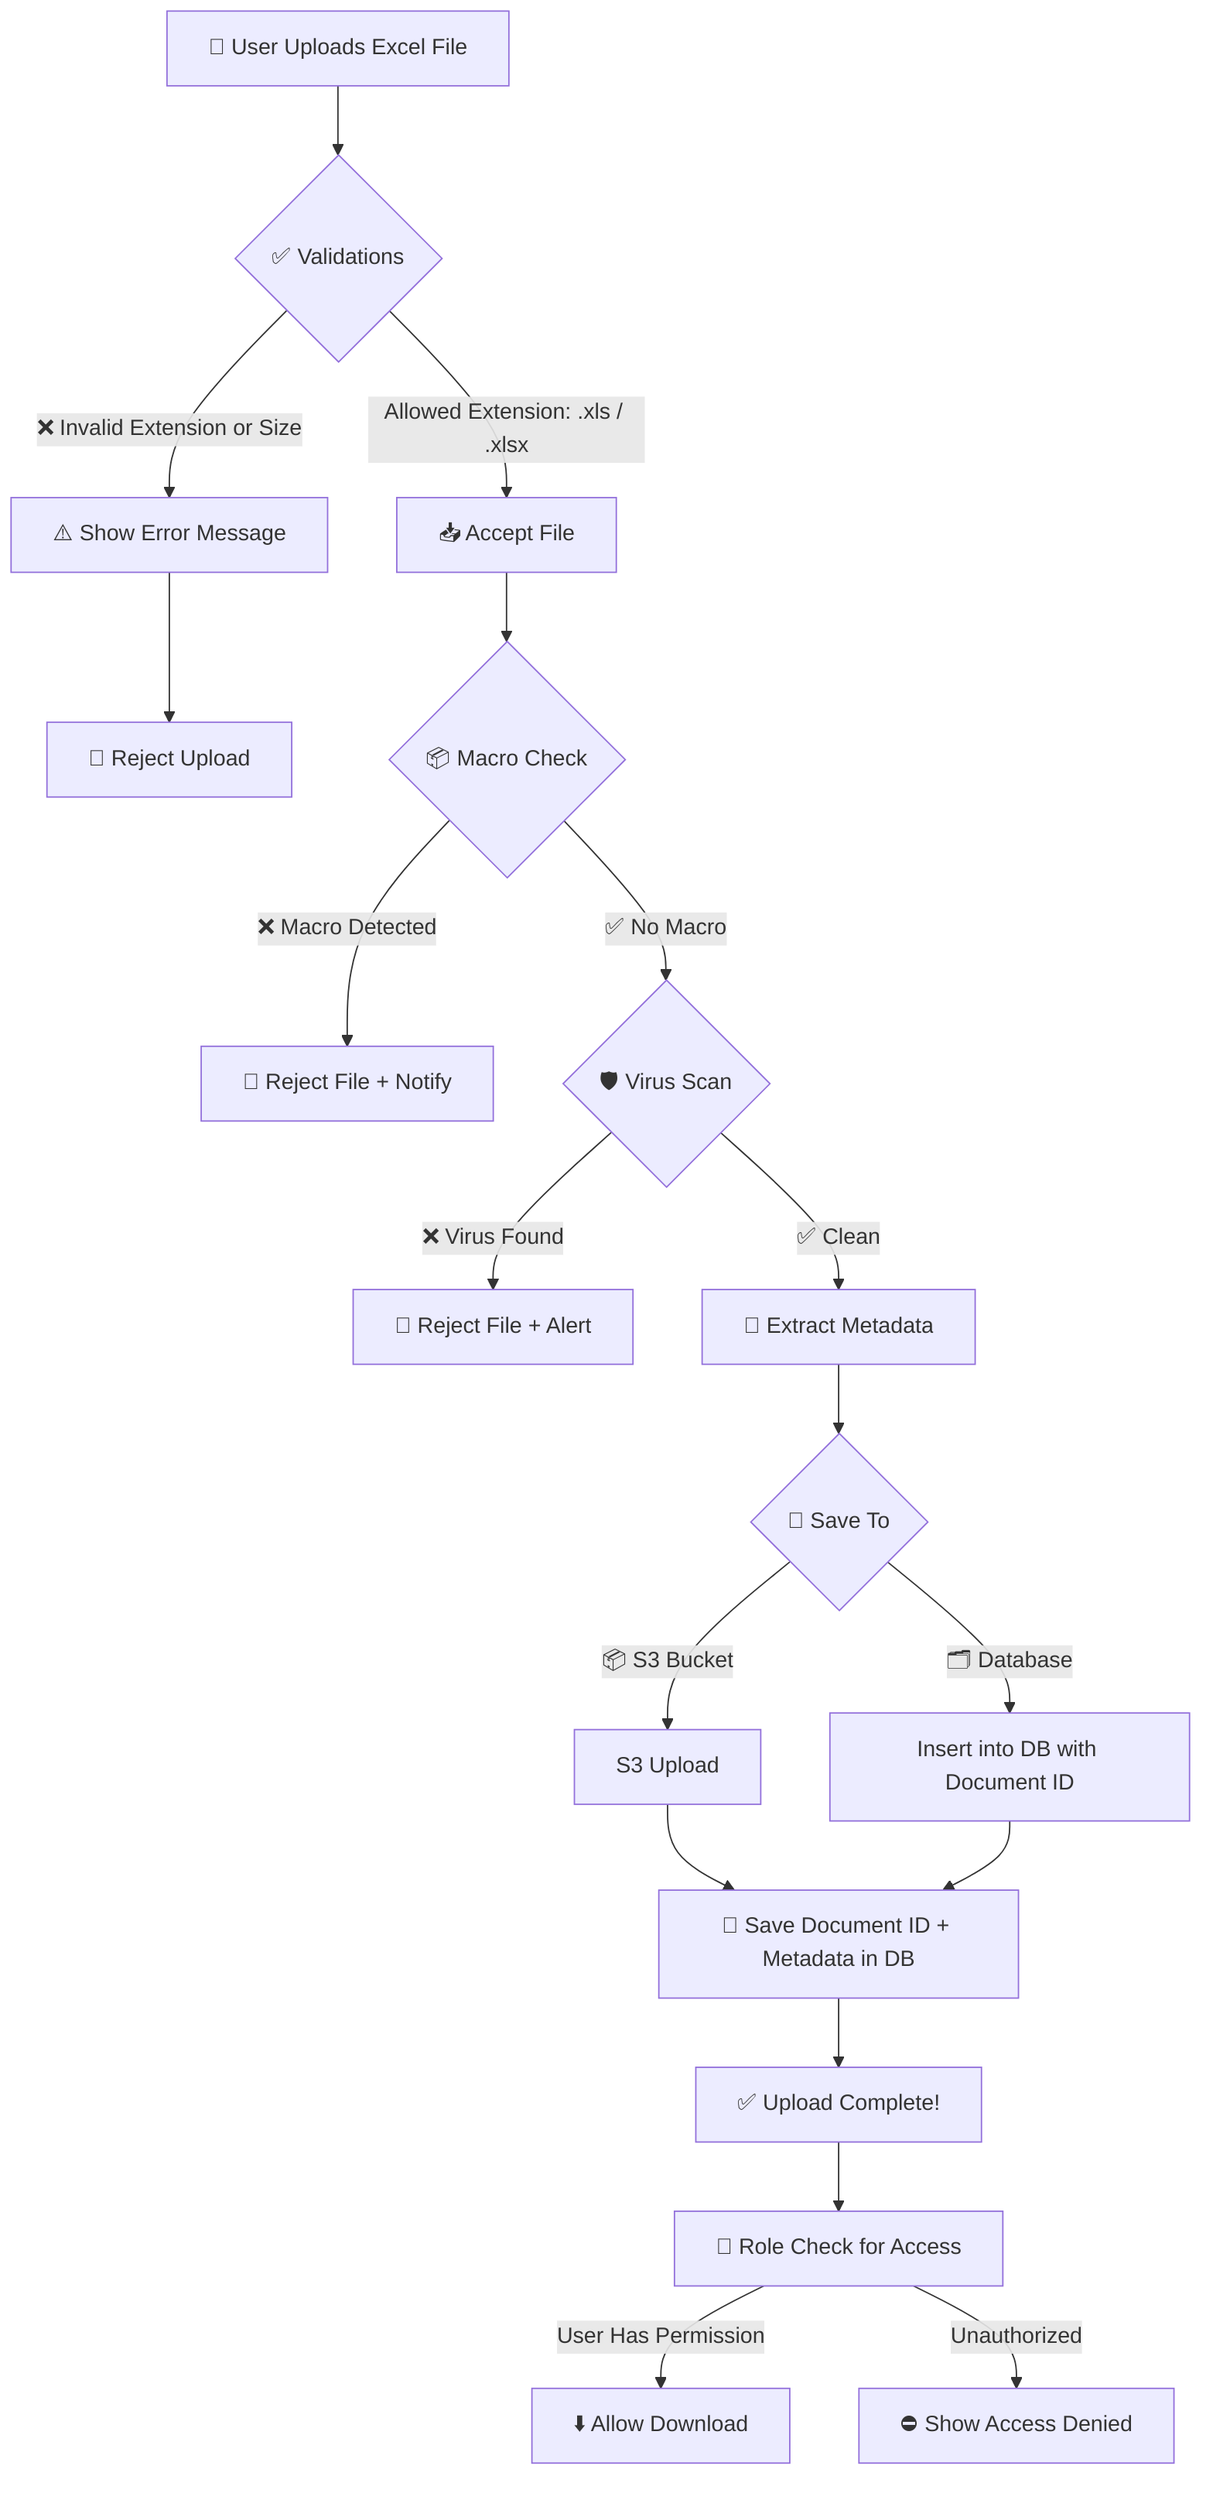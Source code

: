 flowchart TD
    A[📁 User Uploads Excel File] --> B{✅ Validations}
    
    B -->|Allowed Extension: .xls / .xlsx| C[📥 Accept File]
    B -->|❌ Invalid Extension or Size| B1[⚠️ Show Error Message]
    B1 --> B2[🚫 Reject Upload]

    C --> D{📦 Macro Check}
    D -->|❌ Macro Detected| D1[🚫 Reject File + Notify]
    D -->|✅ No Macro| E{🛡️ Virus Scan}
    
    E -->|❌ Virus Found| E1[🚫 Reject File + Alert]
    E -->|✅ Clean| F[🧠 Extract Metadata]

    F --> G{💾 Save To}
    G -->|📦 S3 Bucket| H1[S3 Upload]
    G -->|🗂️ Database| H2[Insert into DB with Document ID]

    H1 --> I[📝 Save Document ID + Metadata in DB]
    H2 --> I

    I --> J[✅ Upload Complete!]
    J --> K[🔐 Role Check for Access]

    K -->|User Has Permission| L[⬇️ Allow Download]
    K -->|Unauthorized| M[⛔ Show Access Denied]